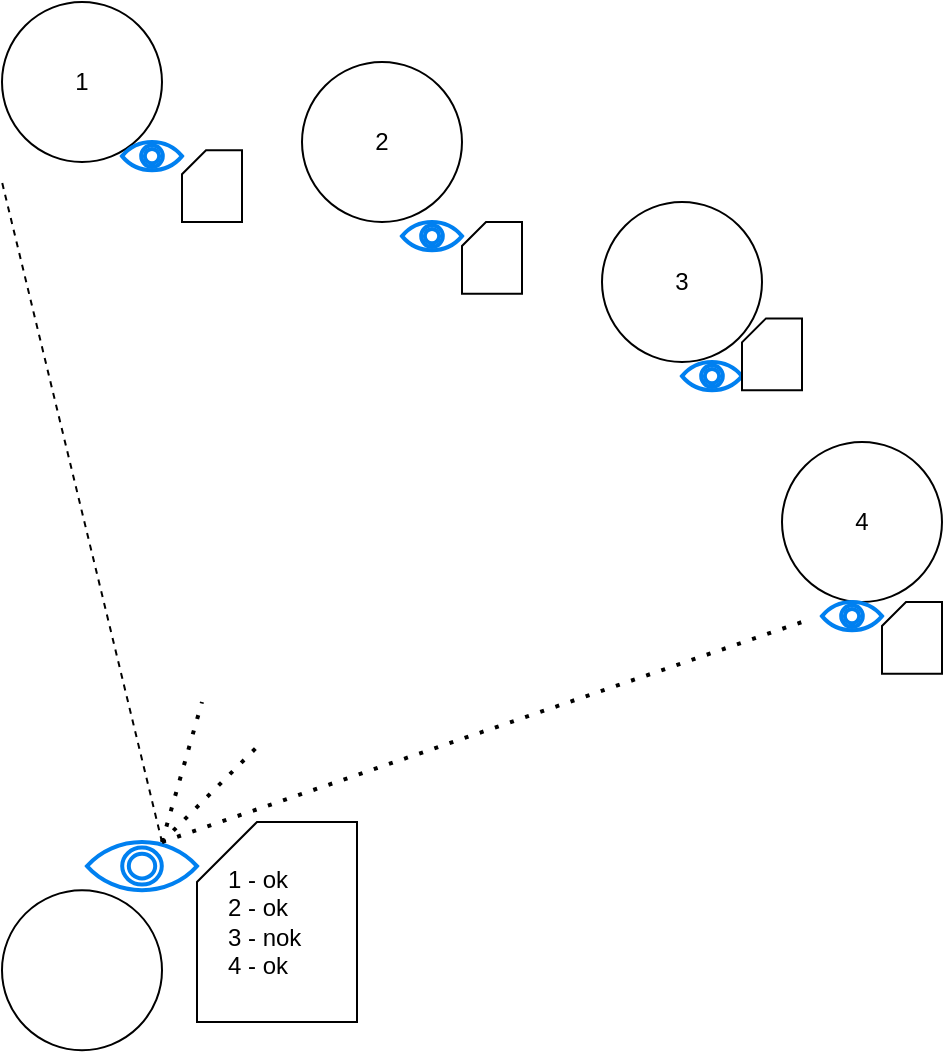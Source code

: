 <mxfile version="14.5.1" type="device" pages="4"><diagram id="rT5XLnO6sn2UDO4d_tn2" name="failure detector"><mxGraphModel dx="1527" dy="1112" grid="1" gridSize="10" guides="1" tooltips="1" connect="1" arrows="1" fold="1" page="1" pageScale="1" pageWidth="850" pageHeight="1100" math="0" shadow="0"><root><mxCell id="0"/><mxCell id="1" parent="0"/><mxCell id="ZtxiwcOPZPwACrrlieH7-1" value="1" style="ellipse;whiteSpace=wrap;html=1;aspect=fixed;" vertex="1" parent="1"><mxGeometry x="140" y="90" width="80" height="80" as="geometry"/></mxCell><mxCell id="ZtxiwcOPZPwACrrlieH7-2" value="2" style="ellipse;whiteSpace=wrap;html=1;aspect=fixed;" vertex="1" parent="1"><mxGeometry x="290" y="120" width="80" height="80" as="geometry"/></mxCell><mxCell id="ZtxiwcOPZPwACrrlieH7-3" value="3" style="ellipse;whiteSpace=wrap;html=1;aspect=fixed;" vertex="1" parent="1"><mxGeometry x="440" y="190" width="80" height="80" as="geometry"/></mxCell><mxCell id="ZtxiwcOPZPwACrrlieH7-4" value="4" style="ellipse;whiteSpace=wrap;html=1;aspect=fixed;" vertex="1" parent="1"><mxGeometry x="530" y="310" width="80" height="80" as="geometry"/></mxCell><mxCell id="ZtxiwcOPZPwACrrlieH7-5" value="" style="ellipse;whiteSpace=wrap;html=1;aspect=fixed;" vertex="1" parent="1"><mxGeometry x="140" y="534.1" width="80" height="80" as="geometry"/></mxCell><mxCell id="ZtxiwcOPZPwACrrlieH7-6" value="" style="html=1;verticalLabelPosition=bottom;align=center;labelBackgroundColor=#ffffff;verticalAlign=top;strokeWidth=2;strokeColor=#0080F0;shadow=0;dashed=0;shape=mxgraph.ios7.icons.eye;" vertex="1" parent="1"><mxGeometry x="182.5" y="510" width="55" height="24.1" as="geometry"/></mxCell><mxCell id="ZtxiwcOPZPwACrrlieH7-7" value="" style="endArrow=none;dashed=1;html=1;" edge="1" parent="1"><mxGeometry width="50" height="50" relative="1" as="geometry"><mxPoint x="220" y="510" as="sourcePoint"/><mxPoint x="140" y="180" as="targetPoint"/></mxGeometry></mxCell><mxCell id="ZtxiwcOPZPwACrrlieH7-8" value="" style="endArrow=none;dashed=1;html=1;dashPattern=1 3;strokeWidth=2;" edge="1" parent="1"><mxGeometry width="50" height="50" relative="1" as="geometry"><mxPoint x="220" y="510" as="sourcePoint"/><mxPoint x="540" y="400" as="targetPoint"/></mxGeometry></mxCell><mxCell id="ZtxiwcOPZPwACrrlieH7-9" value="" style="endArrow=none;dashed=1;html=1;dashPattern=1 3;strokeWidth=2;" edge="1" parent="1"><mxGeometry width="50" height="50" relative="1" as="geometry"><mxPoint x="220" y="510" as="sourcePoint"/><mxPoint x="270" y="460" as="targetPoint"/></mxGeometry></mxCell><mxCell id="ZtxiwcOPZPwACrrlieH7-10" value="" style="endArrow=none;dashed=1;html=1;dashPattern=1 3;strokeWidth=2;" edge="1" parent="1"><mxGeometry width="50" height="50" relative="1" as="geometry"><mxPoint x="220" y="510" as="sourcePoint"/><mxPoint x="240" y="440" as="targetPoint"/></mxGeometry></mxCell><mxCell id="ZtxiwcOPZPwACrrlieH7-11" value="" style="html=1;verticalLabelPosition=bottom;align=center;labelBackgroundColor=#ffffff;verticalAlign=top;strokeWidth=2;strokeColor=#0080F0;shadow=0;dashed=0;shape=mxgraph.ios7.icons.eye;" vertex="1" parent="1"><mxGeometry x="200" y="160" width="30" height="14.1" as="geometry"/></mxCell><mxCell id="ZtxiwcOPZPwACrrlieH7-12" value="" style="html=1;verticalLabelPosition=bottom;align=center;labelBackgroundColor=#ffffff;verticalAlign=top;strokeWidth=2;strokeColor=#0080F0;shadow=0;dashed=0;shape=mxgraph.ios7.icons.eye;" vertex="1" parent="1"><mxGeometry x="340" y="200" width="30" height="14.1" as="geometry"/></mxCell><mxCell id="ZtxiwcOPZPwACrrlieH7-13" value="" style="html=1;verticalLabelPosition=bottom;align=center;labelBackgroundColor=#ffffff;verticalAlign=top;strokeWidth=2;strokeColor=#0080F0;shadow=0;dashed=0;shape=mxgraph.ios7.icons.eye;" vertex="1" parent="1"><mxGeometry x="480" y="270" width="30" height="14.1" as="geometry"/></mxCell><mxCell id="ZtxiwcOPZPwACrrlieH7-14" value="" style="html=1;verticalLabelPosition=bottom;align=center;labelBackgroundColor=#ffffff;verticalAlign=top;strokeWidth=2;strokeColor=#0080F0;shadow=0;dashed=0;shape=mxgraph.ios7.icons.eye;" vertex="1" parent="1"><mxGeometry x="550" y="390" width="30" height="14.1" as="geometry"/></mxCell><mxCell id="ZtxiwcOPZPwACrrlieH7-15" value="1 - ok&lt;br&gt;2 - ok&lt;br&gt;3 - nok&lt;br&gt;4 - ok" style="shape=card;whiteSpace=wrap;html=1;align=left;spacingLeft=13;" vertex="1" parent="1"><mxGeometry x="237.5" y="500" width="80" height="100" as="geometry"/></mxCell><mxCell id="ZtxiwcOPZPwACrrlieH7-16" value="" style="shape=card;whiteSpace=wrap;html=1;align=left;size=12;" vertex="1" parent="1"><mxGeometry x="230" y="164.1" width="30" height="35.9" as="geometry"/></mxCell><mxCell id="ZtxiwcOPZPwACrrlieH7-17" value="" style="shape=card;whiteSpace=wrap;html=1;align=left;size=12;" vertex="1" parent="1"><mxGeometry x="370" y="200" width="30" height="35.9" as="geometry"/></mxCell><mxCell id="ZtxiwcOPZPwACrrlieH7-18" value="" style="shape=card;whiteSpace=wrap;html=1;align=left;size=12;" vertex="1" parent="1"><mxGeometry x="510" y="248.2" width="30" height="35.9" as="geometry"/></mxCell><mxCell id="ZtxiwcOPZPwACrrlieH7-19" value="" style="shape=card;whiteSpace=wrap;html=1;align=left;size=12;" vertex="1" parent="1"><mxGeometry x="580" y="390" width="30" height="35.9" as="geometry"/></mxCell></root></mxGraphModel></diagram><diagram id="1Y7-glWCNlq8xhlJbOVz" name="heartbeat"><mxGraphModel dx="1298" dy="945" grid="1" gridSize="10" guides="1" tooltips="1" connect="1" arrows="1" fold="1" page="1" pageScale="1" pageWidth="850" pageHeight="1100" math="0" shadow="0"><root><mxCell id="SCwAPpgVQiBeDjwRJPpq-0"/><mxCell id="SCwAPpgVQiBeDjwRJPpq-1" parent="SCwAPpgVQiBeDjwRJPpq-0"/><mxCell id="SCwAPpgVQiBeDjwRJPpq-2" value="" style="endArrow=none;html=1;" edge="1" parent="SCwAPpgVQiBeDjwRJPpq-1"><mxGeometry width="50" height="50" relative="1" as="geometry"><mxPoint x="80" y="160" as="sourcePoint"/><mxPoint x="870" y="160" as="targetPoint"/></mxGeometry></mxCell><mxCell id="SCwAPpgVQiBeDjwRJPpq-3" value="" style="endArrow=none;html=1;" edge="1" parent="SCwAPpgVQiBeDjwRJPpq-1"><mxGeometry width="50" height="50" relative="1" as="geometry"><mxPoint x="80" y="240" as="sourcePoint"/><mxPoint x="870" y="240" as="targetPoint"/></mxGeometry></mxCell><mxCell id="SCwAPpgVQiBeDjwRJPpq-4" value="" style="endArrow=classic;html=1;dashed=1;" edge="1" parent="SCwAPpgVQiBeDjwRJPpq-1"><mxGeometry relative="1" as="geometry"><mxPoint x="160" y="160" as="sourcePoint"/><mxPoint x="240" y="240" as="targetPoint"/></mxGeometry></mxCell><mxCell id="SCwAPpgVQiBeDjwRJPpq-5" value="Ping" style="edgeLabel;resizable=0;html=1;align=center;verticalAlign=middle;" connectable="0" vertex="1" parent="SCwAPpgVQiBeDjwRJPpq-4"><mxGeometry relative="1" as="geometry"/></mxCell><mxCell id="SCwAPpgVQiBeDjwRJPpq-6" value="" style="endArrow=classic;html=1;" edge="1" parent="SCwAPpgVQiBeDjwRJPpq-1"><mxGeometry relative="1" as="geometry"><mxPoint x="240" y="240" as="sourcePoint"/><mxPoint x="320" y="160" as="targetPoint"/></mxGeometry></mxCell><mxCell id="SCwAPpgVQiBeDjwRJPpq-7" value="Pong" style="edgeLabel;resizable=0;html=1;align=center;verticalAlign=middle;" connectable="0" vertex="1" parent="SCwAPpgVQiBeDjwRJPpq-6"><mxGeometry relative="1" as="geometry"/></mxCell><mxCell id="SCwAPpgVQiBeDjwRJPpq-8" value="" style="endArrow=classic;html=1;dashed=1;" edge="1" parent="SCwAPpgVQiBeDjwRJPpq-1"><mxGeometry relative="1" as="geometry"><mxPoint x="390" y="160" as="sourcePoint"/><mxPoint x="470" y="240" as="targetPoint"/></mxGeometry></mxCell><mxCell id="SCwAPpgVQiBeDjwRJPpq-9" value="Ping" style="edgeLabel;resizable=0;html=1;align=center;verticalAlign=middle;" connectable="0" vertex="1" parent="SCwAPpgVQiBeDjwRJPpq-8"><mxGeometry relative="1" as="geometry"/></mxCell><mxCell id="SCwAPpgVQiBeDjwRJPpq-10" value="" style="endArrow=classic;html=1;" edge="1" parent="SCwAPpgVQiBeDjwRJPpq-1"><mxGeometry relative="1" as="geometry"><mxPoint x="470" y="240" as="sourcePoint"/><mxPoint x="550" y="160" as="targetPoint"/></mxGeometry></mxCell><mxCell id="SCwAPpgVQiBeDjwRJPpq-11" value="Pong" style="edgeLabel;resizable=0;html=1;align=center;verticalAlign=middle;" connectable="0" vertex="1" parent="SCwAPpgVQiBeDjwRJPpq-10"><mxGeometry relative="1" as="geometry"/></mxCell><mxCell id="SCwAPpgVQiBeDjwRJPpq-13" value="" style="endArrow=classic;html=1;dashed=1;" edge="1" parent="SCwAPpgVQiBeDjwRJPpq-1"><mxGeometry relative="1" as="geometry"><mxPoint x="620" y="160" as="sourcePoint"/><mxPoint x="700" y="240" as="targetPoint"/></mxGeometry></mxCell><mxCell id="SCwAPpgVQiBeDjwRJPpq-14" value="Ping" style="edgeLabel;resizable=0;html=1;align=center;verticalAlign=middle;" connectable="0" vertex="1" parent="SCwAPpgVQiBeDjwRJPpq-13"><mxGeometry relative="1" as="geometry"/></mxCell><mxCell id="SCwAPpgVQiBeDjwRJPpq-15" value="" style="endArrow=classic;html=1;" edge="1" parent="SCwAPpgVQiBeDjwRJPpq-1"><mxGeometry relative="1" as="geometry"><mxPoint x="700" y="240" as="sourcePoint"/><mxPoint x="780" y="160" as="targetPoint"/></mxGeometry></mxCell><mxCell id="SCwAPpgVQiBeDjwRJPpq-16" value="Pong" style="edgeLabel;resizable=0;html=1;align=center;verticalAlign=middle;" connectable="0" vertex="1" parent="SCwAPpgVQiBeDjwRJPpq-15"><mxGeometry relative="1" as="geometry"/></mxCell><mxCell id="SCwAPpgVQiBeDjwRJPpq-17" value="" style="shape=crossbar;whiteSpace=wrap;html=1;rounded=1;align=left;" vertex="1" parent="SCwAPpgVQiBeDjwRJPpq-1"><mxGeometry x="350" y="130" width="230" height="20" as="geometry"/></mxCell><mxCell id="SCwAPpgVQiBeDjwRJPpq-18" value="" style="shape=crossbar;whiteSpace=wrap;html=1;rounded=1;align=left;" vertex="1" parent="SCwAPpgVQiBeDjwRJPpq-1"><mxGeometry x="580" y="130" width="230" height="20" as="geometry"/></mxCell><mxCell id="SCwAPpgVQiBeDjwRJPpq-19" value="" style="shape=crossbar;whiteSpace=wrap;html=1;rounded=1;align=left;" vertex="1" parent="SCwAPpgVQiBeDjwRJPpq-1"><mxGeometry x="120" y="130" width="230" height="20" as="geometry"/></mxCell></root></mxGraphModel></diagram><diagram name="failure" id="Kct7_NKUyeDTeBOG5I9S"><mxGraphModel dx="1298" dy="945" grid="1" gridSize="10" guides="1" tooltips="1" connect="1" arrows="1" fold="1" page="1" pageScale="1" pageWidth="850" pageHeight="1100" math="0" shadow="0"><root><mxCell id="9wpO9Kv-7An1TCa3Guci-0"/><mxCell id="9wpO9Kv-7An1TCa3Guci-1" parent="9wpO9Kv-7An1TCa3Guci-0"/><mxCell id="9wpO9Kv-7An1TCa3Guci-2" value="" style="endArrow=none;html=1;" edge="1" parent="9wpO9Kv-7An1TCa3Guci-1"><mxGeometry width="50" height="50" relative="1" as="geometry"><mxPoint x="80" y="160" as="sourcePoint"/><mxPoint x="870" y="160" as="targetPoint"/></mxGeometry></mxCell><mxCell id="9wpO9Kv-7An1TCa3Guci-3" value="" style="endArrow=none;html=1;" edge="1" parent="9wpO9Kv-7An1TCa3Guci-1"><mxGeometry width="50" height="50" relative="1" as="geometry"><mxPoint x="80" y="240" as="sourcePoint"/><mxPoint x="440" y="240" as="targetPoint"/></mxGeometry></mxCell><mxCell id="9wpO9Kv-7An1TCa3Guci-4" value="" style="endArrow=classic;html=1;dashed=1;" edge="1" parent="9wpO9Kv-7An1TCa3Guci-1"><mxGeometry relative="1" as="geometry"><mxPoint x="160" y="160" as="sourcePoint"/><mxPoint x="240" y="240" as="targetPoint"/></mxGeometry></mxCell><mxCell id="9wpO9Kv-7An1TCa3Guci-5" value="Ping" style="edgeLabel;resizable=0;html=1;align=center;verticalAlign=middle;" connectable="0" vertex="1" parent="9wpO9Kv-7An1TCa3Guci-4"><mxGeometry relative="1" as="geometry"/></mxCell><mxCell id="9wpO9Kv-7An1TCa3Guci-6" value="" style="endArrow=classic;html=1;" edge="1" parent="9wpO9Kv-7An1TCa3Guci-1"><mxGeometry relative="1" as="geometry"><mxPoint x="240" y="240" as="sourcePoint"/><mxPoint x="320" y="160" as="targetPoint"/></mxGeometry></mxCell><mxCell id="9wpO9Kv-7An1TCa3Guci-7" value="Pong" style="edgeLabel;resizable=0;html=1;align=center;verticalAlign=middle;" connectable="0" vertex="1" parent="9wpO9Kv-7An1TCa3Guci-6"><mxGeometry relative="1" as="geometry"/></mxCell><mxCell id="9wpO9Kv-7An1TCa3Guci-16" value="" style="shape=crossbar;whiteSpace=wrap;html=1;rounded=1;align=left;" vertex="1" parent="9wpO9Kv-7An1TCa3Guci-1"><mxGeometry x="350" y="130" width="230" height="20" as="geometry"/></mxCell><mxCell id="9wpO9Kv-7An1TCa3Guci-17" value="" style="shape=crossbar;whiteSpace=wrap;html=1;rounded=1;align=left;" vertex="1" parent="9wpO9Kv-7An1TCa3Guci-1"><mxGeometry x="580" y="130" width="230" height="20" as="geometry"/></mxCell><mxCell id="9wpO9Kv-7An1TCa3Guci-18" value="" style="shape=crossbar;whiteSpace=wrap;html=1;rounded=1;align=left;" vertex="1" parent="9wpO9Kv-7An1TCa3Guci-1"><mxGeometry x="120" y="130" width="230" height="20" as="geometry"/></mxCell><mxCell id="9wpO9Kv-7An1TCa3Guci-19" value="" style="shape=link;html=1;fillColor=#f8cecc;strokeColor=#b85450;" edge="1" parent="9wpO9Kv-7An1TCa3Guci-1"><mxGeometry width="100" relative="1" as="geometry"><mxPoint x="425" y="220" as="sourcePoint"/><mxPoint x="465" y="260" as="targetPoint"/></mxGeometry></mxCell><mxCell id="9wpO9Kv-7An1TCa3Guci-20" value="" style="shape=link;html=1;fillColor=#f8cecc;strokeColor=#b85450;" edge="1" parent="9wpO9Kv-7An1TCa3Guci-1"><mxGeometry width="100" relative="1" as="geometry"><mxPoint x="435" y="260" as="sourcePoint"/><mxPoint x="470" y="210" as="targetPoint"/></mxGeometry></mxCell><mxCell id="9wpO9Kv-7An1TCa3Guci-21" value="Falha!!!" style="text;html=1;align=center;verticalAlign=middle;whiteSpace=wrap;rounded=0;fontSize=22;fontColor=#FF3333;" vertex="1" parent="9wpO9Kv-7An1TCa3Guci-1"><mxGeometry x="600" y="110" width="40" height="20" as="geometry"/></mxCell><mxCell id="xjX4CsihVCCzRVZQarbB-0" value="" style="endArrow=classic;html=1;dashed=1;" edge="1" parent="9wpO9Kv-7An1TCa3Guci-1"><mxGeometry relative="1" as="geometry"><mxPoint x="385" y="160" as="sourcePoint"/><mxPoint x="465" y="240" as="targetPoint"/></mxGeometry></mxCell><mxCell id="xjX4CsihVCCzRVZQarbB-1" value="Ping" style="edgeLabel;resizable=0;html=1;align=center;verticalAlign=middle;" connectable="0" vertex="1" parent="xjX4CsihVCCzRVZQarbB-0"><mxGeometry relative="1" as="geometry"/></mxCell></root></mxGraphModel></diagram><diagram name="errors" id="Hl_gjbmrfH-ww5pdzQDV"><mxGraphModel dx="1082" dy="788" grid="1" gridSize="10" guides="1" tooltips="1" connect="1" arrows="1" fold="1" page="1" pageScale="1" pageWidth="850" pageHeight="1100" math="0" shadow="0"><root><mxCell id="GOhHX-S6uLhDWbsTWmZY-0"/><mxCell id="GOhHX-S6uLhDWbsTWmZY-1" parent="GOhHX-S6uLhDWbsTWmZY-0"/><mxCell id="GOhHX-S6uLhDWbsTWmZY-2" value="" style="endArrow=none;html=1;comic=0;" edge="1" parent="GOhHX-S6uLhDWbsTWmZY-1"><mxGeometry width="50" height="50" relative="1" as="geometry"><mxPoint x="80" y="160" as="sourcePoint"/><mxPoint x="870" y="160" as="targetPoint"/></mxGeometry></mxCell><mxCell id="GOhHX-S6uLhDWbsTWmZY-3" value="" style="endArrow=none;html=1;comic=0;" edge="1" parent="GOhHX-S6uLhDWbsTWmZY-1"><mxGeometry width="50" height="50" relative="1" as="geometry"><mxPoint x="80" y="240" as="sourcePoint"/><mxPoint x="870" y="240" as="targetPoint"/></mxGeometry></mxCell><mxCell id="GOhHX-S6uLhDWbsTWmZY-4" value="" style="endArrow=classic;html=1;dashed=1;comic=0;" edge="1" parent="GOhHX-S6uLhDWbsTWmZY-1"><mxGeometry relative="1" as="geometry"><mxPoint x="160" y="160" as="sourcePoint"/><mxPoint x="240" y="240" as="targetPoint"/></mxGeometry></mxCell><mxCell id="GOhHX-S6uLhDWbsTWmZY-5" value="Ping" style="edgeLabel;resizable=0;html=1;align=center;verticalAlign=middle;comic=0;" connectable="0" vertex="1" parent="GOhHX-S6uLhDWbsTWmZY-4"><mxGeometry relative="1" as="geometry"/></mxCell><mxCell id="GOhHX-S6uLhDWbsTWmZY-6" value="" style="endArrow=classic;html=1;comic=0;" edge="1" parent="GOhHX-S6uLhDWbsTWmZY-1"><mxGeometry relative="1" as="geometry"><mxPoint x="240" y="240" as="sourcePoint"/><mxPoint x="320" y="160" as="targetPoint"/></mxGeometry></mxCell><mxCell id="GOhHX-S6uLhDWbsTWmZY-7" value="Pong" style="edgeLabel;resizable=0;html=1;align=center;verticalAlign=middle;comic=0;" connectable="0" vertex="1" parent="GOhHX-S6uLhDWbsTWmZY-6"><mxGeometry relative="1" as="geometry"/></mxCell><mxCell id="GOhHX-S6uLhDWbsTWmZY-8" value="" style="endArrow=classic;html=1;dashed=1;comic=0;" edge="1" parent="GOhHX-S6uLhDWbsTWmZY-1"><mxGeometry relative="1" as="geometry"><mxPoint x="390" y="160" as="sourcePoint"/><mxPoint x="470" y="240" as="targetPoint"/></mxGeometry></mxCell><mxCell id="GOhHX-S6uLhDWbsTWmZY-9" value="Ping" style="edgeLabel;resizable=0;html=1;align=center;verticalAlign=middle;comic=0;" connectable="0" vertex="1" parent="GOhHX-S6uLhDWbsTWmZY-8"><mxGeometry relative="1" as="geometry"/></mxCell><mxCell id="GOhHX-S6uLhDWbsTWmZY-10" value="" style="endArrow=classic;html=1;comic=0;" edge="1" parent="GOhHX-S6uLhDWbsTWmZY-1"><mxGeometry relative="1" as="geometry"><mxPoint x="470" y="240" as="sourcePoint"/><mxPoint x="610" y="160" as="targetPoint"/></mxGeometry></mxCell><mxCell id="GOhHX-S6uLhDWbsTWmZY-11" value="Pong" style="edgeLabel;resizable=0;html=1;align=center;verticalAlign=middle;comic=0;" connectable="0" vertex="1" parent="GOhHX-S6uLhDWbsTWmZY-10"><mxGeometry relative="1" as="geometry"/></mxCell><mxCell id="GOhHX-S6uLhDWbsTWmZY-12" value="" style="endArrow=classic;html=1;dashed=1;comic=0;" edge="1" parent="GOhHX-S6uLhDWbsTWmZY-1"><mxGeometry relative="1" as="geometry"><mxPoint x="620" y="160" as="sourcePoint"/><mxPoint x="700" y="240" as="targetPoint"/></mxGeometry></mxCell><mxCell id="GOhHX-S6uLhDWbsTWmZY-13" value="Ping" style="edgeLabel;resizable=0;html=1;align=center;verticalAlign=middle;comic=0;" connectable="0" vertex="1" parent="GOhHX-S6uLhDWbsTWmZY-12"><mxGeometry relative="1" as="geometry"/></mxCell><mxCell id="GOhHX-S6uLhDWbsTWmZY-14" value="" style="endArrow=classic;html=1;comic=0;" edge="1" parent="GOhHX-S6uLhDWbsTWmZY-1"><mxGeometry relative="1" as="geometry"><mxPoint x="700" y="240" as="sourcePoint"/><mxPoint x="780" y="160" as="targetPoint"/></mxGeometry></mxCell><mxCell id="GOhHX-S6uLhDWbsTWmZY-15" value="Pong" style="edgeLabel;resizable=0;html=1;align=center;verticalAlign=middle;comic=0;" connectable="0" vertex="1" parent="GOhHX-S6uLhDWbsTWmZY-14"><mxGeometry relative="1" as="geometry"/></mxCell><mxCell id="GOhHX-S6uLhDWbsTWmZY-16" value="" style="shape=crossbar;whiteSpace=wrap;html=1;rounded=1;align=left;comic=0;" vertex="1" parent="GOhHX-S6uLhDWbsTWmZY-1"><mxGeometry x="340" y="130" width="230" height="20" as="geometry"/></mxCell><mxCell id="GOhHX-S6uLhDWbsTWmZY-17" value="" style="shape=crossbar;whiteSpace=wrap;html=1;rounded=1;align=left;comic=0;" vertex="1" parent="GOhHX-S6uLhDWbsTWmZY-1"><mxGeometry x="570" y="130" width="230" height="20" as="geometry"/></mxCell><mxCell id="GOhHX-S6uLhDWbsTWmZY-18" value="" style="shape=crossbar;whiteSpace=wrap;html=1;rounded=1;align=left;comic=0;" vertex="1" parent="GOhHX-S6uLhDWbsTWmZY-1"><mxGeometry x="110" y="130" width="230" height="20" as="geometry"/></mxCell><mxCell id="yOC2QZxJXOWdNBj6qsTs-0" value="Falha!!!" style="text;html=1;align=center;verticalAlign=middle;whiteSpace=wrap;rounded=0;fontSize=22;fontColor=#FF3333;comic=0;" vertex="1" parent="GOhHX-S6uLhDWbsTWmZY-1"><mxGeometry x="590" y="110" width="40" height="20" as="geometry"/></mxCell><mxCell id="yOC2QZxJXOWdNBj6qsTs-1" value="Correto!!!" style="text;html=1;align=center;verticalAlign=middle;whiteSpace=wrap;rounded=0;fontSize=22;fontColor=#33FF33;comic=0;" vertex="1" parent="GOhHX-S6uLhDWbsTWmZY-1"><mxGeometry x="634" y="80" width="40" height="20" as="geometry"/></mxCell><mxCell id="yOC2QZxJXOWdNBj6qsTs-3" style="rounded=0;orthogonalLoop=1;jettySize=auto;html=1;entryX=0;entryY=0.5;entryDx=0;entryDy=0;entryPerimeter=0;fontSize=22;fontColor=#33FF33;comic=0;" edge="1" parent="GOhHX-S6uLhDWbsTWmZY-1" source="yOC2QZxJXOWdNBj6qsTs-2" target="GOhHX-S6uLhDWbsTWmZY-17"><mxGeometry relative="1" as="geometry"/></mxCell><mxCell id="yOC2QZxJXOWdNBj6qsTs-2" value="&lt;font color=&quot;#000000&quot; style=&quot;font-size: 10px;&quot;&gt;Suspeita indevida&lt;/font&gt;" style="text;html=1;align=center;verticalAlign=middle;resizable=0;points=[];autosize=1;fontSize=10;fontColor=#33FF33;comic=0;" vertex="1" parent="GOhHX-S6uLhDWbsTWmZY-1"><mxGeometry x="450" y="90" width="90" height="20" as="geometry"/></mxCell><mxCell id="yOC2QZxJXOWdNBj6qsTs-5" style="edgeStyle=none;rounded=0;orthogonalLoop=1;jettySize=auto;html=1;fontSize=22;fontColor=#33FF33;comic=0;" edge="1" parent="GOhHX-S6uLhDWbsTWmZY-1" source="yOC2QZxJXOWdNBj6qsTs-4"><mxGeometry relative="1" as="geometry"><mxPoint x="610" y="140" as="targetPoint"/></mxGeometry></mxCell><mxCell id="yOC2QZxJXOWdNBj6qsTs-4" value="&lt;font color=&quot;#000000&quot; style=&quot;font-size: 10px;&quot;&gt;Correção do erro&lt;/font&gt;" style="text;html=1;align=center;verticalAlign=middle;resizable=0;points=[];autosize=1;fontSize=10;fontColor=#33FF33;comic=0;" vertex="1" parent="GOhHX-S6uLhDWbsTWmZY-1"><mxGeometry x="675" y="120" width="90" height="20" as="geometry"/></mxCell><mxCell id="yOC2QZxJXOWdNBj6qsTs-6" value="" style="endArrow=none;html=1;fontSize=22;fontColor=#33FF33;entryX=0.5;entryY=1;entryDx=0;entryDy=0;comic=0;" edge="1" parent="GOhHX-S6uLhDWbsTWmZY-1" target="yOC2QZxJXOWdNBj6qsTs-0"><mxGeometry width="50" height="50" relative="1" as="geometry"><mxPoint x="610" y="150" as="sourcePoint"/><mxPoint x="620" y="120" as="targetPoint"/></mxGeometry></mxCell><mxCell id="yOC2QZxJXOWdNBj6qsTs-7" value="" style="endArrow=none;html=1;comic=0;" edge="1" parent="GOhHX-S6uLhDWbsTWmZY-1"><mxGeometry width="50" height="50" relative="1" as="geometry"><mxPoint x="80.0" y="360" as="sourcePoint"/><mxPoint x="870.0" y="360" as="targetPoint"/></mxGeometry></mxCell><mxCell id="yOC2QZxJXOWdNBj6qsTs-8" value="" style="endArrow=none;html=1;comic=0;" edge="1" parent="GOhHX-S6uLhDWbsTWmZY-1"><mxGeometry width="50" height="50" relative="1" as="geometry"><mxPoint x="80.0" y="440" as="sourcePoint"/><mxPoint x="460" y="440" as="targetPoint"/></mxGeometry></mxCell><mxCell id="yOC2QZxJXOWdNBj6qsTs-9" value="" style="endArrow=classic;html=1;dashed=1;comic=0;" edge="1" parent="GOhHX-S6uLhDWbsTWmZY-1"><mxGeometry relative="1" as="geometry"><mxPoint x="160" y="360" as="sourcePoint"/><mxPoint x="240" y="440" as="targetPoint"/></mxGeometry></mxCell><mxCell id="yOC2QZxJXOWdNBj6qsTs-10" value="Ping" style="edgeLabel;resizable=0;html=1;align=center;verticalAlign=middle;comic=0;" connectable="0" vertex="1" parent="yOC2QZxJXOWdNBj6qsTs-9"><mxGeometry relative="1" as="geometry"/></mxCell><mxCell id="yOC2QZxJXOWdNBj6qsTs-11" value="" style="endArrow=classic;html=1;comic=0;" edge="1" parent="GOhHX-S6uLhDWbsTWmZY-1"><mxGeometry relative="1" as="geometry"><mxPoint x="240" y="440" as="sourcePoint"/><mxPoint x="320" y="360" as="targetPoint"/></mxGeometry></mxCell><mxCell id="yOC2QZxJXOWdNBj6qsTs-12" value="Pong" style="edgeLabel;resizable=0;html=1;align=center;verticalAlign=middle;comic=0;" connectable="0" vertex="1" parent="yOC2QZxJXOWdNBj6qsTs-11"><mxGeometry relative="1" as="geometry"/></mxCell><mxCell id="yOC2QZxJXOWdNBj6qsTs-13" value="" style="endArrow=classic;html=1;dashed=1;comic=0;" edge="1" parent="GOhHX-S6uLhDWbsTWmZY-1"><mxGeometry relative="1" as="geometry"><mxPoint x="390" y="360" as="sourcePoint"/><mxPoint x="440" y="440" as="targetPoint"/></mxGeometry></mxCell><mxCell id="yOC2QZxJXOWdNBj6qsTs-14" value="Ping" style="edgeLabel;resizable=0;html=1;align=center;verticalAlign=middle;comic=0;" connectable="0" vertex="1" parent="yOC2QZxJXOWdNBj6qsTs-13"><mxGeometry relative="1" as="geometry"/></mxCell><mxCell id="yOC2QZxJXOWdNBj6qsTs-15" value="" style="endArrow=classic;html=1;comic=0;" edge="1" parent="GOhHX-S6uLhDWbsTWmZY-1"><mxGeometry relative="1" as="geometry"><mxPoint x="440" y="440" as="sourcePoint"/><mxPoint x="610" y="360" as="targetPoint"/></mxGeometry></mxCell><mxCell id="yOC2QZxJXOWdNBj6qsTs-16" value="Pong" style="edgeLabel;resizable=0;html=1;align=center;verticalAlign=middle;comic=0;" connectable="0" vertex="1" parent="yOC2QZxJXOWdNBj6qsTs-15"><mxGeometry relative="1" as="geometry"/></mxCell><mxCell id="yOC2QZxJXOWdNBj6qsTs-17" value="" style="endArrow=classic;html=1;dashed=1;comic=0;" edge="1" parent="GOhHX-S6uLhDWbsTWmZY-1"><mxGeometry relative="1" as="geometry"><mxPoint x="620" y="360" as="sourcePoint"/><mxPoint x="700" y="440" as="targetPoint"/></mxGeometry></mxCell><mxCell id="yOC2QZxJXOWdNBj6qsTs-18" value="Ping" style="edgeLabel;resizable=0;html=1;align=center;verticalAlign=middle;comic=0;" connectable="0" vertex="1" parent="yOC2QZxJXOWdNBj6qsTs-17"><mxGeometry relative="1" as="geometry"/></mxCell><mxCell id="yOC2QZxJXOWdNBj6qsTs-21" value="" style="shape=crossbar;whiteSpace=wrap;html=1;rounded=1;align=left;comic=0;" vertex="1" parent="GOhHX-S6uLhDWbsTWmZY-1"><mxGeometry x="340" y="330" width="230" height="20" as="geometry"/></mxCell><mxCell id="yOC2QZxJXOWdNBj6qsTs-22" value="" style="shape=crossbar;whiteSpace=wrap;html=1;rounded=1;align=left;comic=0;" vertex="1" parent="GOhHX-S6uLhDWbsTWmZY-1"><mxGeometry x="570" y="330" width="230" height="20" as="geometry"/></mxCell><mxCell id="yOC2QZxJXOWdNBj6qsTs-23" value="" style="shape=crossbar;whiteSpace=wrap;html=1;rounded=1;align=left;comic=0;" vertex="1" parent="GOhHX-S6uLhDWbsTWmZY-1"><mxGeometry x="110" y="330" width="230" height="20" as="geometry"/></mxCell><mxCell id="yOC2QZxJXOWdNBj6qsTs-24" value="Falha!!!" style="text;html=1;align=center;verticalAlign=middle;whiteSpace=wrap;rounded=0;fontSize=22;fontColor=#FF3333;comic=0;" vertex="1" parent="GOhHX-S6uLhDWbsTWmZY-1"><mxGeometry x="590" y="310" width="40" height="20" as="geometry"/></mxCell><mxCell id="yOC2QZxJXOWdNBj6qsTs-25" value="Correto!!!" style="text;html=1;align=center;verticalAlign=middle;whiteSpace=wrap;rounded=0;fontSize=22;fontColor=#33FF33;comic=0;" vertex="1" parent="GOhHX-S6uLhDWbsTWmZY-1"><mxGeometry x="634" y="280" width="40" height="20" as="geometry"/></mxCell><mxCell id="yOC2QZxJXOWdNBj6qsTs-30" value="" style="endArrow=none;html=1;fontSize=22;fontColor=#33FF33;entryX=0.5;entryY=1;entryDx=0;entryDy=0;comic=0;" edge="1" parent="GOhHX-S6uLhDWbsTWmZY-1" target="yOC2QZxJXOWdNBj6qsTs-24"><mxGeometry width="50" height="50" relative="1" as="geometry"><mxPoint x="610" y="350" as="sourcePoint"/><mxPoint x="620" y="320" as="targetPoint"/></mxGeometry></mxCell><mxCell id="dpS5Q_N_6S5y2PBoWQCw-0" value="" style="shape=link;html=1;fillColor=#f8cecc;strokeColor=#b85450;comic=0;" edge="1" parent="GOhHX-S6uLhDWbsTWmZY-1"><mxGeometry width="100" relative="1" as="geometry"><mxPoint x="440" y="420" as="sourcePoint"/><mxPoint x="480" y="460" as="targetPoint"/></mxGeometry></mxCell><mxCell id="dpS5Q_N_6S5y2PBoWQCw-1" value="" style="shape=link;html=1;fillColor=#f8cecc;strokeColor=#b85450;comic=0;" edge="1" parent="GOhHX-S6uLhDWbsTWmZY-1"><mxGeometry width="100" relative="1" as="geometry"><mxPoint x="450" y="460" as="sourcePoint"/><mxPoint x="485" y="410" as="targetPoint"/></mxGeometry></mxCell><mxCell id="dpS5Q_N_6S5y2PBoWQCw-4" value="Falha!!!" style="text;html=1;align=center;verticalAlign=middle;whiteSpace=wrap;rounded=0;fontSize=22;fontColor=#FF3333;comic=0;" vertex="1" parent="GOhHX-S6uLhDWbsTWmZY-1"><mxGeometry x="815" y="300" width="40" height="20" as="geometry"/></mxCell><mxCell id="ZAfRikMHUzfr9iFnzYPo-1" style="edgeStyle=none;rounded=0;orthogonalLoop=1;jettySize=auto;html=1;fontSize=10;fontColor=#33FF33;comic=0;" edge="1" parent="GOhHX-S6uLhDWbsTWmZY-1" source="ZAfRikMHUzfr9iFnzYPo-0"><mxGeometry relative="1" as="geometry"><mxPoint x="610" y="340" as="targetPoint"/></mxGeometry></mxCell><mxCell id="ZAfRikMHUzfr9iFnzYPo-0" value="&lt;font color=&quot;#000000&quot; style=&quot;font-size: 10px&quot;&gt;Correção indevida&lt;/font&gt;" style="text;html=1;align=center;verticalAlign=middle;resizable=0;points=[];autosize=1;fontSize=10;fontColor=#33FF33;comic=0;" vertex="1" parent="GOhHX-S6uLhDWbsTWmZY-1"><mxGeometry x="655" y="310" width="100" height="20" as="geometry"/></mxCell></root></mxGraphModel></diagram></mxfile>